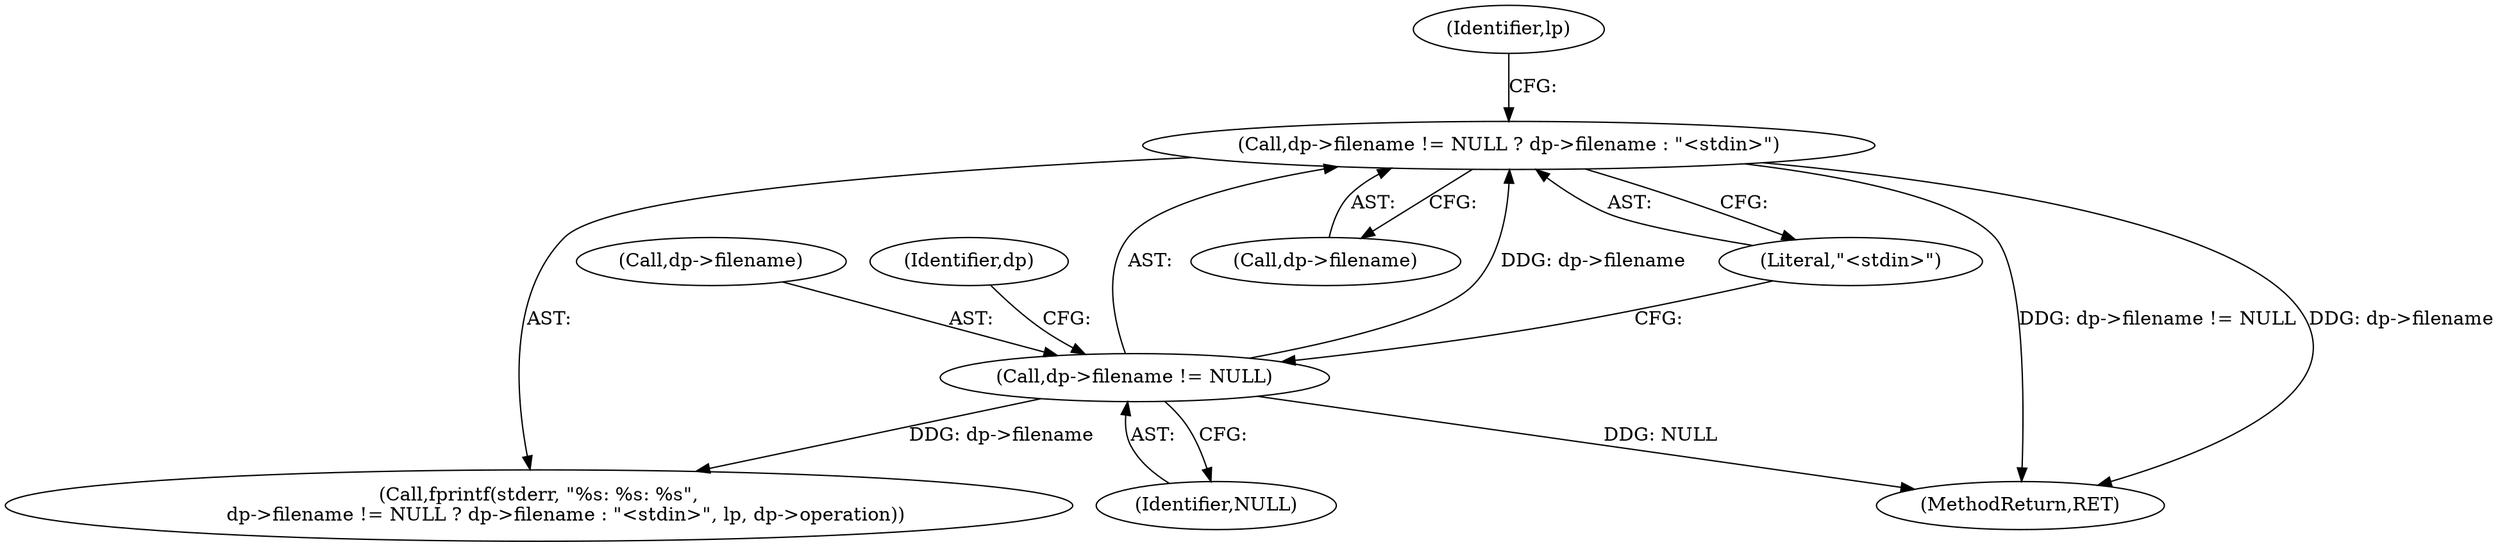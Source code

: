 digraph "0_Android_9d4853418ab2f754c2b63e091c29c5529b8b86ca_22@API" {
"1000185" [label="(Call,dp->filename != NULL ? dp->filename : \"<stdin>\")"];
"1000186" [label="(Call,dp->filename != NULL)"];
"1000185" [label="(Call,dp->filename != NULL ? dp->filename : \"<stdin>\")"];
"1000187" [label="(Call,dp->filename)"];
"1000182" [label="(Call,fprintf(stderr, \"%s: %s: %s\",\n         dp->filename != NULL ? dp->filename : \"<stdin>\", lp, dp->operation))"];
"1000190" [label="(Identifier,NULL)"];
"1000194" [label="(Literal,\"<stdin>\")"];
"1000186" [label="(Call,dp->filename != NULL)"];
"1000191" [label="(Call,dp->filename)"];
"1000195" [label="(Identifier,lp)"];
"1000192" [label="(Identifier,dp)"];
"1000316" [label="(MethodReturn,RET)"];
"1000185" -> "1000182"  [label="AST: "];
"1000185" -> "1000191"  [label="CFG: "];
"1000185" -> "1000194"  [label="CFG: "];
"1000186" -> "1000185"  [label="AST: "];
"1000191" -> "1000185"  [label="AST: "];
"1000194" -> "1000185"  [label="AST: "];
"1000195" -> "1000185"  [label="CFG: "];
"1000185" -> "1000316"  [label="DDG: dp->filename != NULL"];
"1000185" -> "1000316"  [label="DDG: dp->filename"];
"1000186" -> "1000185"  [label="DDG: dp->filename"];
"1000186" -> "1000190"  [label="CFG: "];
"1000187" -> "1000186"  [label="AST: "];
"1000190" -> "1000186"  [label="AST: "];
"1000192" -> "1000186"  [label="CFG: "];
"1000194" -> "1000186"  [label="CFG: "];
"1000186" -> "1000316"  [label="DDG: NULL"];
"1000186" -> "1000182"  [label="DDG: dp->filename"];
}
